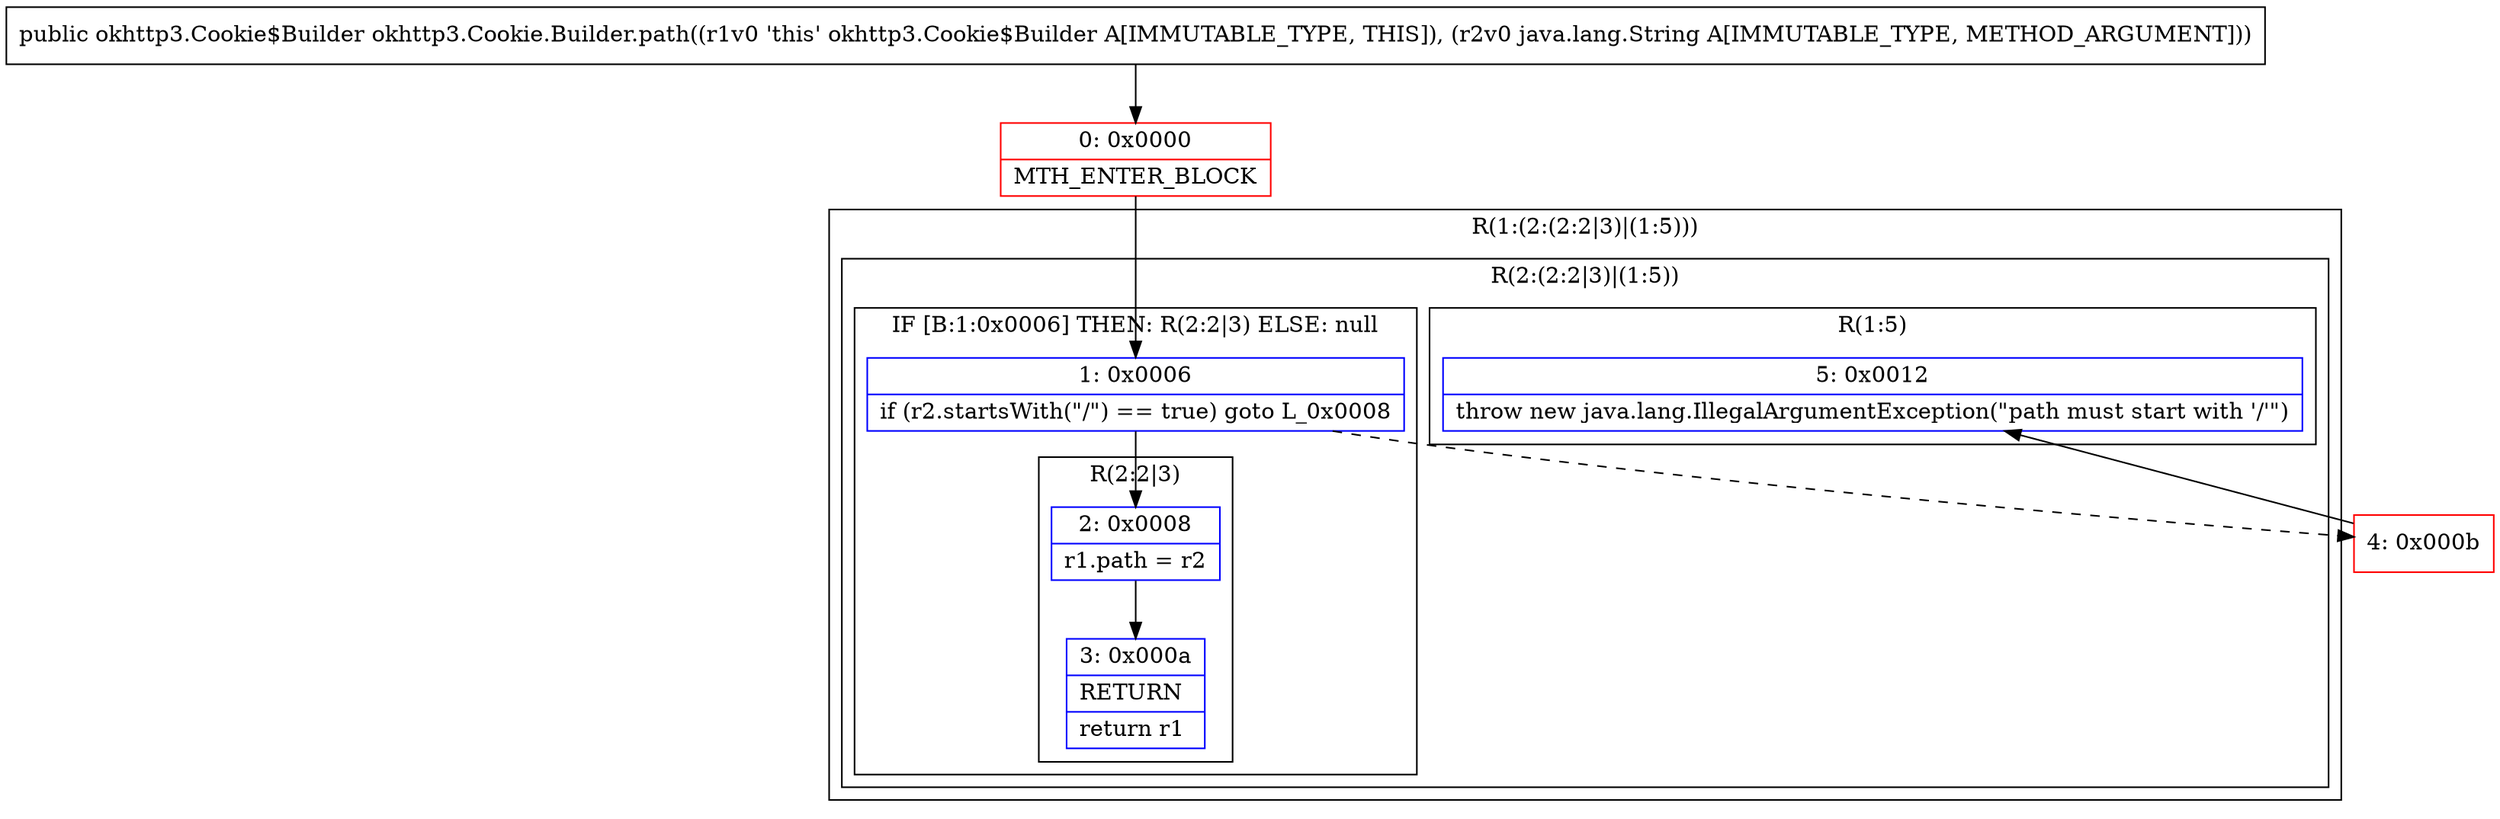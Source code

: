 digraph "CFG forokhttp3.Cookie.Builder.path(Ljava\/lang\/String;)Lokhttp3\/Cookie$Builder;" {
subgraph cluster_Region_1364266658 {
label = "R(1:(2:(2:2|3)|(1:5)))";
node [shape=record,color=blue];
subgraph cluster_Region_249276622 {
label = "R(2:(2:2|3)|(1:5))";
node [shape=record,color=blue];
subgraph cluster_IfRegion_135345261 {
label = "IF [B:1:0x0006] THEN: R(2:2|3) ELSE: null";
node [shape=record,color=blue];
Node_1 [shape=record,label="{1\:\ 0x0006|if (r2.startsWith(\"\/\") == true) goto L_0x0008\l}"];
subgraph cluster_Region_1603911640 {
label = "R(2:2|3)";
node [shape=record,color=blue];
Node_2 [shape=record,label="{2\:\ 0x0008|r1.path = r2\l}"];
Node_3 [shape=record,label="{3\:\ 0x000a|RETURN\l|return r1\l}"];
}
}
subgraph cluster_Region_115642007 {
label = "R(1:5)";
node [shape=record,color=blue];
Node_5 [shape=record,label="{5\:\ 0x0012|throw new java.lang.IllegalArgumentException(\"path must start with '\/'\")\l}"];
}
}
}
Node_0 [shape=record,color=red,label="{0\:\ 0x0000|MTH_ENTER_BLOCK\l}"];
Node_4 [shape=record,color=red,label="{4\:\ 0x000b}"];
MethodNode[shape=record,label="{public okhttp3.Cookie$Builder okhttp3.Cookie.Builder.path((r1v0 'this' okhttp3.Cookie$Builder A[IMMUTABLE_TYPE, THIS]), (r2v0 java.lang.String A[IMMUTABLE_TYPE, METHOD_ARGUMENT])) }"];
MethodNode -> Node_0;
Node_1 -> Node_2;
Node_1 -> Node_4[style=dashed];
Node_2 -> Node_3;
Node_0 -> Node_1;
Node_4 -> Node_5;
}

